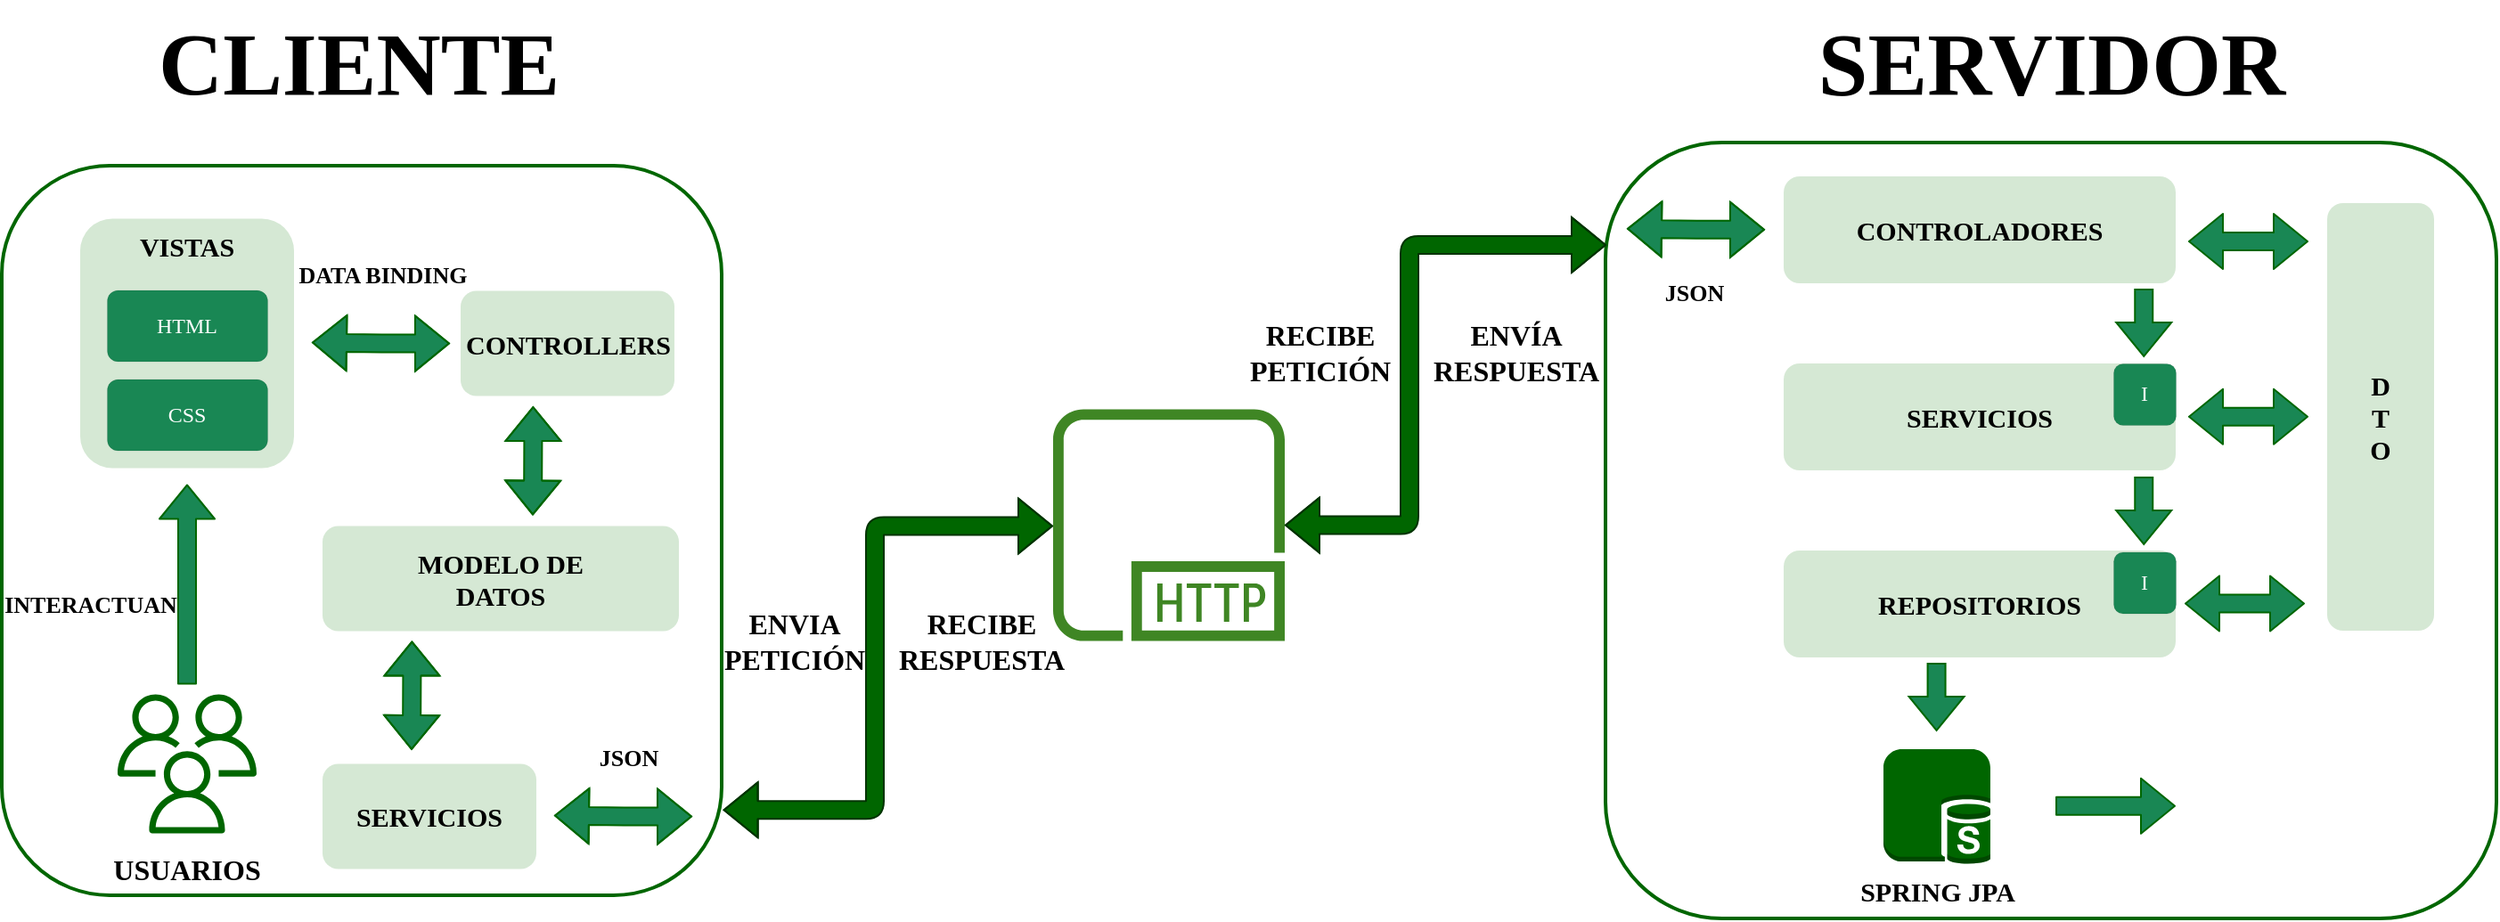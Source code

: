 <mxfile version="21.3.2" type="device">
  <diagram name="Página-1" id="pJPHBPOr2bD-LPC566t_">
    <mxGraphModel dx="763" dy="385" grid="1" gridSize="10" guides="1" tooltips="1" connect="1" arrows="1" fold="1" page="1" pageScale="1" pageWidth="827" pageHeight="1169" math="0" shadow="0">
      <root>
        <mxCell id="0" />
        <mxCell id="1" parent="0" />
        <mxCell id="ybBPUuu3D002XB6l_ydY-14" value="" style="rounded=1;whiteSpace=wrap;html=1;fillColor=none;fontFamily=Titillium Web;fontSource=https%3A%2F%2Ffonts.googleapis.com%2Fcss%3Ffamily%3DTitillium%2BWeb;perimeterSpacing=0;strokeColor=#006600;shadow=0;glass=0;strokeWidth=2;" vertex="1" parent="1">
          <mxGeometry x="930" y="110" width="500" height="435.5" as="geometry" />
        </mxCell>
        <mxCell id="ybBPUuu3D002XB6l_ydY-43" style="edgeStyle=orthogonalEdgeStyle;rounded=1;orthogonalLoop=1;jettySize=auto;html=1;shape=flexArrow;strokeColor=#003300;startArrow=block;fillColor=#006600;shadow=0;fillStyle=solid;gradientColor=none;exitX=1.002;exitY=0.883;exitDx=0;exitDy=0;exitPerimeter=0;" edge="1" parent="1" source="ybBPUuu3D002XB6l_ydY-13" target="ybBPUuu3D002XB6l_ydY-23">
          <mxGeometry relative="1" as="geometry">
            <mxPoint x="450" y="475.25" as="sourcePoint" />
            <mxPoint x="600" y="475.25" as="targetPoint" />
            <Array as="points">
              <mxPoint x="520" y="484.25" />
              <mxPoint x="520" y="325.25" />
            </Array>
          </mxGeometry>
        </mxCell>
        <mxCell id="ybBPUuu3D002XB6l_ydY-13" value="" style="rounded=1;whiteSpace=wrap;html=1;fillColor=none;fontFamily=Titillium Web;fontSource=https%3A%2F%2Ffonts.googleapis.com%2Fcss%3Ffamily%3DTitillium%2BWeb;shadow=0;glass=0;strokeColor=#006600;strokeWidth=2;" vertex="1" parent="1">
          <mxGeometry x="30" y="123" width="404" height="409.5" as="geometry" />
        </mxCell>
        <mxCell id="ybBPUuu3D002XB6l_ydY-57" style="edgeStyle=orthogonalEdgeStyle;rounded=0;orthogonalLoop=1;jettySize=auto;html=1;entryX=0.5;entryY=0;entryDx=0;entryDy=0;shape=flexArrow;strokeColor=#006600;fillColor=#198754;" edge="1" parent="1">
          <mxGeometry relative="1" as="geometry">
            <mxPoint x="1232.13" y="192" as="sourcePoint" />
            <mxPoint x="1232.13" y="230.5" as="targetPoint" />
          </mxGeometry>
        </mxCell>
        <mxCell id="ybBPUuu3D002XB6l_ydY-1" value="CONTROLADORES" style="rounded=1;whiteSpace=wrap;html=1;fontFamily=Titillium Web;fontSource=https%3A%2F%2Ffonts.googleapis.com%2Fcss%3Ffamily%3DTitillium%2BWeb;fontSize=15;fillColor=#d5e8d4;strokeColor=none;fontStyle=1;" vertex="1" parent="1">
          <mxGeometry x="1030" y="129" width="220" height="60" as="geometry" />
        </mxCell>
        <mxCell id="ybBPUuu3D002XB6l_ydY-2" value="SERVICIOS" style="rounded=1;whiteSpace=wrap;html=1;fontFamily=Titillium Web;fontSource=https%3A%2F%2Ffonts.googleapis.com%2Fcss%3Ffamily%3DTitillium%2BWeb;fontSize=15;fillColor=#d5e8d4;strokeColor=none;fontStyle=1;" vertex="1" parent="1">
          <mxGeometry x="1030" y="234" width="220" height="60" as="geometry" />
        </mxCell>
        <mxCell id="ybBPUuu3D002XB6l_ydY-3" value="REPOSITORIOS" style="rounded=1;whiteSpace=wrap;html=1;fontFamily=Titillium Web;fontSource=https%3A%2F%2Ffonts.googleapis.com%2Fcss%3Ffamily%3DTitillium%2BWeb;fontSize=15;fillColor=#d5e8d4;strokeColor=none;fontStyle=1;" vertex="1" parent="1">
          <mxGeometry x="1030" y="339" width="220" height="60" as="geometry" />
        </mxCell>
        <mxCell id="ybBPUuu3D002XB6l_ydY-5" value="D&lt;br&gt;T&lt;br&gt;O" style="rounded=1;whiteSpace=wrap;html=1;fontFamily=Titillium Web;fontSource=https%3A%2F%2Ffonts.googleapis.com%2Fcss%3Ffamily%3DTitillium%2BWeb;fontSize=15;fillColor=#d5e8d4;strokeColor=none;fontStyle=1;" vertex="1" parent="1">
          <mxGeometry x="1335" y="144" width="60" height="240" as="geometry" />
        </mxCell>
        <mxCell id="ybBPUuu3D002XB6l_ydY-7" value="" style="shape=image;html=1;verticalAlign=middle;verticalLabelPosition=bottom;labelBackgroundColor=#ffffff;imageAspect=0;aspect=fixed;image=https://cdn1.iconfinder.com/data/icons/heroicons-solid/20/database-128.png;fontFamily=Titillium Web;fontSource=https%3A%2F%2Ffonts.googleapis.com%2Fcss%3Ffamily%3DTitillium%2BWeb;fontSize=15;fillColor=#d5e8d4;strokeColor=none;rounded=1;fontStyle=1;imageBorder=none;imageBackground=none;" vertex="1" parent="1">
          <mxGeometry x="1261" y="404.5" width="128" height="128" as="geometry" />
        </mxCell>
        <mxCell id="ybBPUuu3D002XB6l_ydY-26" style="edgeStyle=orthogonalEdgeStyle;rounded=1;orthogonalLoop=1;jettySize=auto;html=1;entryX=0;entryY=0.5;entryDx=0;entryDy=0;strokeColor=#006600;fontColor=#198754;fillColor=#198754;shape=flexArrow;startArrow=block;" edge="1" parent="1">
          <mxGeometry relative="1" as="geometry">
            <mxPoint x="204" y="222.25" as="sourcePoint" />
            <mxPoint x="281.5" y="222.75" as="targetPoint" />
          </mxGeometry>
        </mxCell>
        <mxCell id="ybBPUuu3D002XB6l_ydY-8" value="VISTAS" style="rounded=1;whiteSpace=wrap;html=1;verticalAlign=top;fontFamily=Titillium Web;fontSource=https%3A%2F%2Ffonts.googleapis.com%2Fcss%3Ffamily%3DTitillium%2BWeb;fontStyle=1;fontSize=15;fillColor=#d5e8d4;strokeColor=none;" vertex="1" parent="1">
          <mxGeometry x="74" y="152.75" width="120" height="140" as="geometry" />
        </mxCell>
        <mxCell id="ybBPUuu3D002XB6l_ydY-9" value="HTML" style="rounded=1;whiteSpace=wrap;html=1;fontFamily=Titillium Web;fontSource=https%3A%2F%2Ffonts.googleapis.com%2Fcss%3Ffamily%3DTitillium%2BWeb;gradientColor=none;fillColor=#198754;strokeWidth=0;fontColor=#FFFFFF;" vertex="1" parent="1">
          <mxGeometry x="89" y="192.75" width="90" height="40" as="geometry" />
        </mxCell>
        <mxCell id="ybBPUuu3D002XB6l_ydY-10" value="CSS" style="rounded=1;whiteSpace=wrap;html=1;fontFamily=Titillium Web;fontSource=https%3A%2F%2Ffonts.googleapis.com%2Fcss%3Ffamily%3DTitillium%2BWeb;gradientColor=none;fillColor=#198754;strokeWidth=0;fontColor=#FFFFFF;" vertex="1" parent="1">
          <mxGeometry x="89" y="242.75" width="90" height="40" as="geometry" />
        </mxCell>
        <mxCell id="ybBPUuu3D002XB6l_ydY-28" style="edgeStyle=orthogonalEdgeStyle;rounded=1;orthogonalLoop=1;jettySize=auto;html=1;entryX=0.5;entryY=1;entryDx=0;entryDy=0;shape=flexArrow;fontColor=#198754;strokeColor=#006600;fillColor=#198754;" edge="1" parent="1">
          <mxGeometry relative="1" as="geometry">
            <mxPoint x="134" y="414.25" as="sourcePoint" />
            <mxPoint x="134" y="301.75" as="targetPoint" />
          </mxGeometry>
        </mxCell>
        <mxCell id="ybBPUuu3D002XB6l_ydY-11" value="" style="outlineConnect=0;fontColor=#232F3E;gradientColor=none;fillColor=#006600;strokeColor=none;dashed=0;verticalLabelPosition=bottom;verticalAlign=top;align=center;html=1;fontSize=12;fontStyle=0;aspect=fixed;pointerEvents=1;shape=mxgraph.aws4.users;fontFamily=Titillium Web;fontSource=https%3A%2F%2Ffonts.googleapis.com%2Fcss%3Ffamily%3DTitillium%2BWeb;" vertex="1" parent="1">
          <mxGeometry x="95" y="419.75" width="78" height="78" as="geometry" />
        </mxCell>
        <mxCell id="ybBPUuu3D002XB6l_ydY-12" value="ENVIA PETICIÓN" style="text;html=1;strokeColor=none;fillColor=none;align=center;verticalAlign=middle;whiteSpace=wrap;rounded=0;fontFamily=Titillium Web;fontSource=https%3A%2F%2Ffonts.googleapis.com%2Fcss%3Ffamily%3DTitillium%2BWeb;fontStyle=1;fontSize=16;" vertex="1" parent="1">
          <mxGeometry x="445" y="374.5" width="60" height="30" as="geometry" />
        </mxCell>
        <mxCell id="ybBPUuu3D002XB6l_ydY-39" style="edgeStyle=orthogonalEdgeStyle;rounded=1;orthogonalLoop=1;jettySize=auto;html=1;shape=flexArrow;strokeColor=#006600;startArrow=block;fontColor=#198754;fillColor=#198754;exitX=0.364;exitY=0.962;exitDx=0;exitDy=0;exitPerimeter=0;" edge="1" parent="1">
          <mxGeometry relative="1" as="geometry">
            <mxPoint x="328.18" y="258.008" as="sourcePoint" />
            <mxPoint x="328" y="319.25" as="targetPoint" />
            <Array as="points">
              <mxPoint x="328" y="278.25" />
            </Array>
          </mxGeometry>
        </mxCell>
        <mxCell id="ybBPUuu3D002XB6l_ydY-15" value="CONTROLLERS" style="rounded=1;whiteSpace=wrap;html=1;verticalAlign=middle;fontFamily=Titillium Web;fontSource=https%3A%2F%2Ffonts.googleapis.com%2Fcss%3Ffamily%3DTitillium%2BWeb;fontSize=15;fillColor=#d5e8d4;strokeColor=none;fontStyle=1;" vertex="1" parent="1">
          <mxGeometry x="287.5" y="193.25" width="120" height="59" as="geometry" />
        </mxCell>
        <mxCell id="ybBPUuu3D002XB6l_ydY-18" value="MODELO DE &lt;br&gt;DATOS" style="rounded=1;whiteSpace=wrap;html=1;verticalAlign=middle;fontFamily=Titillium Web;fontSource=https%3A%2F%2Ffonts.googleapis.com%2Fcss%3Ffamily%3DTitillium%2BWeb;fontSize=15;fillColor=#d5e8d4;strokeColor=none;fontStyle=1;" vertex="1" parent="1">
          <mxGeometry x="210" y="325.25" width="200" height="59" as="geometry" />
        </mxCell>
        <mxCell id="ybBPUuu3D002XB6l_ydY-19" value="SERVICIOS" style="rounded=1;whiteSpace=wrap;html=1;verticalAlign=middle;fontFamily=Titillium Web;fontSource=https%3A%2F%2Ffonts.googleapis.com%2Fcss%3Ffamily%3DTitillium%2BWeb;fontSize=15;fillColor=#d5e8d4;strokeColor=none;fontStyle=1;" vertex="1" parent="1">
          <mxGeometry x="210" y="458.75" width="120" height="59" as="geometry" />
        </mxCell>
        <mxCell id="ybBPUuu3D002XB6l_ydY-23" value="" style="outlineConnect=0;fontColor=#232F3E;gradientColor=none;fillColor=#3F8624;strokeColor=none;dashed=0;verticalLabelPosition=bottom;verticalAlign=top;align=center;html=1;fontSize=12;fontStyle=0;aspect=fixed;pointerEvents=1;shape=mxgraph.aws4.http_protocol;fontFamily=Titillium Web;fontSource=https%3A%2F%2Ffonts.googleapis.com%2Fcss%3Ffamily%3DTitillium%2BWeb;" vertex="1" parent="1">
          <mxGeometry x="620" y="259.75" width="130" height="130" as="geometry" />
        </mxCell>
        <mxCell id="ybBPUuu3D002XB6l_ydY-24" style="edgeStyle=orthogonalEdgeStyle;rounded=0;orthogonalLoop=1;jettySize=auto;html=1;exitX=0.5;exitY=1;exitDx=0;exitDy=0;fontFamily=Titillium Web;fontSource=https%3A%2F%2Ffonts.googleapis.com%2Fcss%3Ffamily%3DTitillium%2BWeb;" edge="1" parent="1" source="ybBPUuu3D002XB6l_ydY-18" target="ybBPUuu3D002XB6l_ydY-18">
          <mxGeometry relative="1" as="geometry" />
        </mxCell>
        <mxCell id="ybBPUuu3D002XB6l_ydY-40" style="edgeStyle=orthogonalEdgeStyle;rounded=1;orthogonalLoop=1;jettySize=auto;html=1;shape=flexArrow;strokeColor=#006600;startArrow=block;fontColor=#198754;fillColor=#198754;exitX=0.364;exitY=0.962;exitDx=0;exitDy=0;exitPerimeter=0;" edge="1" parent="1">
          <mxGeometry relative="1" as="geometry">
            <mxPoint x="260.18" y="389.748" as="sourcePoint" />
            <mxPoint x="260" y="450.99" as="targetPoint" />
            <Array as="points">
              <mxPoint x="260" y="409.99" />
            </Array>
          </mxGeometry>
        </mxCell>
        <mxCell id="ybBPUuu3D002XB6l_ydY-41" style="edgeStyle=orthogonalEdgeStyle;rounded=1;orthogonalLoop=1;jettySize=auto;html=1;entryX=0;entryY=0.5;entryDx=0;entryDy=0;strokeColor=#006600;fontColor=#198754;fillColor=#198754;shape=flexArrow;startArrow=block;" edge="1" parent="1">
          <mxGeometry relative="1" as="geometry">
            <mxPoint x="340" y="487.77" as="sourcePoint" />
            <mxPoint x="417.5" y="488.27" as="targetPoint" />
          </mxGeometry>
        </mxCell>
        <mxCell id="ybBPUuu3D002XB6l_ydY-44" style="edgeStyle=orthogonalEdgeStyle;rounded=1;orthogonalLoop=1;jettySize=auto;html=1;shape=flexArrow;strokeColor=#003300;startArrow=block;fillColor=#006600;shadow=0;fillStyle=solid;gradientColor=none;entryX=0.001;entryY=0.132;entryDx=0;entryDy=0;entryPerimeter=0;" edge="1" parent="1" source="ybBPUuu3D002XB6l_ydY-23" target="ybBPUuu3D002XB6l_ydY-14">
          <mxGeometry relative="1" as="geometry">
            <mxPoint x="760" y="324.49" as="sourcePoint" />
            <mxPoint x="860" y="205.25" as="targetPoint" />
            <Array as="points">
              <mxPoint x="820" y="325.25" />
              <mxPoint x="820" y="167.25" />
            </Array>
          </mxGeometry>
        </mxCell>
        <mxCell id="ybBPUuu3D002XB6l_ydY-45" value="RECIBE PETICIÓN" style="text;html=1;strokeColor=none;fillColor=none;align=center;verticalAlign=middle;whiteSpace=wrap;rounded=0;fontFamily=Titillium Web;fontSource=https%3A%2F%2Ffonts.googleapis.com%2Fcss%3Ffamily%3DTitillium%2BWeb;fontStyle=1;fontSize=16;" vertex="1" parent="1">
          <mxGeometry x="740" y="212.75" width="60" height="30" as="geometry" />
        </mxCell>
        <mxCell id="ybBPUuu3D002XB6l_ydY-46" value="ENVÍA RESPUESTA" style="text;html=1;strokeColor=none;fillColor=none;align=center;verticalAlign=middle;whiteSpace=wrap;rounded=0;fontFamily=Titillium Web;fontSource=https%3A%2F%2Ffonts.googleapis.com%2Fcss%3Ffamily%3DTitillium%2BWeb;fontStyle=1;fontSize=16;" vertex="1" parent="1">
          <mxGeometry x="830" y="212.75" width="100" height="30" as="geometry" />
        </mxCell>
        <mxCell id="ybBPUuu3D002XB6l_ydY-47" value="RECIBE RESPUESTA" style="text;html=1;strokeColor=none;fillColor=none;align=center;verticalAlign=middle;whiteSpace=wrap;rounded=0;fontFamily=Titillium Web;fontSource=https%3A%2F%2Ffonts.googleapis.com%2Fcss%3Ffamily%3DTitillium%2BWeb;fontStyle=1;fontSize=16;" vertex="1" parent="1">
          <mxGeometry x="530" y="374.5" width="100" height="30" as="geometry" />
        </mxCell>
        <mxCell id="ybBPUuu3D002XB6l_ydY-48" value="USUARIOS" style="text;html=1;strokeColor=none;fillColor=none;align=center;verticalAlign=middle;whiteSpace=wrap;rounded=0;fontFamily=Titillium Web;fontSource=https%3A%2F%2Ffonts.googleapis.com%2Fcss%3Ffamily%3DTitillium%2BWeb;fontStyle=1;fontSize=16;" vertex="1" parent="1">
          <mxGeometry x="84" y="502.5" width="100" height="30" as="geometry" />
        </mxCell>
        <mxCell id="ybBPUuu3D002XB6l_ydY-49" value="DATA BINDING" style="text;html=1;strokeColor=none;fillColor=none;align=center;verticalAlign=middle;whiteSpace=wrap;rounded=0;fontFamily=Titillium Web;fontSource=https%3A%2F%2Ffonts.googleapis.com%2Fcss%3Ffamily%3DTitillium%2BWeb;fontStyle=1;fontSize=13;" vertex="1" parent="1">
          <mxGeometry x="194" y="169.25" width="100" height="30" as="geometry" />
        </mxCell>
        <mxCell id="ybBPUuu3D002XB6l_ydY-51" value="I" style="rounded=1;whiteSpace=wrap;html=1;fontFamily=Titillium Web;fontSource=https%3A%2F%2Ffonts.googleapis.com%2Fcss%3Ffamily%3DTitillium%2BWeb;gradientColor=none;fillColor=#198754;strokeWidth=0;fontColor=#FFFFFF;" vertex="1" parent="1">
          <mxGeometry x="1215" y="234" width="35" height="34.5" as="geometry" />
        </mxCell>
        <mxCell id="ybBPUuu3D002XB6l_ydY-52" value="I" style="rounded=1;whiteSpace=wrap;html=1;fontFamily=Titillium Web;fontSource=https%3A%2F%2Ffonts.googleapis.com%2Fcss%3Ffamily%3DTitillium%2BWeb;gradientColor=none;fillColor=#198754;strokeWidth=0;fontColor=#FFFFFF;" vertex="1" parent="1">
          <mxGeometry x="1215" y="339.75" width="35" height="34.5" as="geometry" />
        </mxCell>
        <mxCell id="ybBPUuu3D002XB6l_ydY-54" style="edgeStyle=orthogonalEdgeStyle;rounded=1;orthogonalLoop=1;jettySize=auto;html=1;strokeColor=#006600;fontColor=#198754;fillColor=#198754;shape=flexArrow;startArrow=block;" edge="1" parent="1">
          <mxGeometry relative="1" as="geometry">
            <mxPoint x="1257" y="165.5" as="sourcePoint" />
            <mxPoint x="1324.5" y="165.5" as="targetPoint" />
          </mxGeometry>
        </mxCell>
        <mxCell id="ybBPUuu3D002XB6l_ydY-55" style="edgeStyle=orthogonalEdgeStyle;rounded=1;orthogonalLoop=1;jettySize=auto;html=1;strokeColor=#006600;fontColor=#198754;fillColor=#198754;shape=flexArrow;startArrow=block;" edge="1" parent="1">
          <mxGeometry relative="1" as="geometry">
            <mxPoint x="1257" y="263.86" as="sourcePoint" />
            <mxPoint x="1324.5" y="263.86" as="targetPoint" />
          </mxGeometry>
        </mxCell>
        <mxCell id="ybBPUuu3D002XB6l_ydY-56" style="edgeStyle=orthogonalEdgeStyle;rounded=1;orthogonalLoop=1;jettySize=auto;html=1;strokeColor=#006600;fontColor=#198754;fillColor=#198754;shape=flexArrow;startArrow=block;" edge="1" parent="1">
          <mxGeometry relative="1" as="geometry">
            <mxPoint x="1255" y="368.71" as="sourcePoint" />
            <mxPoint x="1322.5" y="368.71" as="targetPoint" />
          </mxGeometry>
        </mxCell>
        <mxCell id="ybBPUuu3D002XB6l_ydY-58" style="edgeStyle=orthogonalEdgeStyle;rounded=0;orthogonalLoop=1;jettySize=auto;html=1;entryX=0.5;entryY=0;entryDx=0;entryDy=0;shape=flexArrow;strokeColor=#006600;fillColor=#198754;" edge="1" parent="1">
          <mxGeometry relative="1" as="geometry">
            <mxPoint x="1232.13" y="297.5" as="sourcePoint" />
            <mxPoint x="1232.13" y="336" as="targetPoint" />
          </mxGeometry>
        </mxCell>
        <mxCell id="ybBPUuu3D002XB6l_ydY-59" value="SPRING JPA" style="outlineConnect=0;dashed=0;verticalLabelPosition=bottom;verticalAlign=top;align=center;html=1;shape=mxgraph.aws3.sql_slave;fillColor=#006600;gradientColor=none;fontFamily=Titillium Web;fontSource=https%3A%2F%2Ffonts.googleapis.com%2Fcss%3Ffamily%3DTitillium%2BWeb;fontSize=15;fontStyle=1" vertex="1" parent="1">
          <mxGeometry x="1086" y="450.51" width="59.99" height="64.49" as="geometry" />
        </mxCell>
        <mxCell id="ybBPUuu3D002XB6l_ydY-60" style="edgeStyle=orthogonalEdgeStyle;rounded=0;orthogonalLoop=1;jettySize=auto;html=1;entryX=0.5;entryY=0;entryDx=0;entryDy=0;shape=flexArrow;strokeColor=#006600;fillColor=#198754;" edge="1" parent="1">
          <mxGeometry relative="1" as="geometry">
            <mxPoint x="1115.79" y="402" as="sourcePoint" />
            <mxPoint x="1115.79" y="440.5" as="targetPoint" />
          </mxGeometry>
        </mxCell>
        <mxCell id="ybBPUuu3D002XB6l_ydY-61" style="edgeStyle=orthogonalEdgeStyle;rounded=1;orthogonalLoop=1;jettySize=auto;html=1;strokeColor=#006600;fontColor=#198754;fillColor=#198754;shape=flexArrow;startArrow=none;startFill=0;" edge="1" parent="1">
          <mxGeometry relative="1" as="geometry">
            <mxPoint x="1182.5" y="482.4" as="sourcePoint" />
            <mxPoint x="1250" y="482.4" as="targetPoint" />
          </mxGeometry>
        </mxCell>
        <mxCell id="ybBPUuu3D002XB6l_ydY-62" style="edgeStyle=orthogonalEdgeStyle;rounded=1;orthogonalLoop=1;jettySize=auto;html=1;entryX=0;entryY=0.5;entryDx=0;entryDy=0;strokeColor=#006600;fontColor=#198754;fillColor=#198754;shape=flexArrow;startArrow=block;" edge="1" parent="1">
          <mxGeometry relative="1" as="geometry">
            <mxPoint x="942" y="158.38" as="sourcePoint" />
            <mxPoint x="1019.5" y="158.88" as="targetPoint" />
          </mxGeometry>
        </mxCell>
        <mxCell id="ybBPUuu3D002XB6l_ydY-63" value="INTERACTUAN" style="text;html=1;strokeColor=none;fillColor=none;align=center;verticalAlign=middle;whiteSpace=wrap;rounded=0;fontFamily=Titillium Web;fontSource=https%3A%2F%2Ffonts.googleapis.com%2Fcss%3Ffamily%3DTitillium%2BWeb;fontStyle=1;fontSize=13;" vertex="1" parent="1">
          <mxGeometry x="30" y="353" width="100" height="31" as="geometry" />
        </mxCell>
        <mxCell id="ybBPUuu3D002XB6l_ydY-67" value="CLIENTE" style="text;html=1;align=center;verticalAlign=middle;resizable=0;points=[];autosize=1;strokeColor=none;fillColor=none;fontFamily=Titillium Web;fontSource=https%3A%2F%2Ffonts.googleapis.com%2Fcss%3Ffamily%3DTitillium%2BWeb;fontSize=50;fontStyle=1" vertex="1" parent="1">
          <mxGeometry x="130" y="30" width="200" height="70" as="geometry" />
        </mxCell>
        <mxCell id="ybBPUuu3D002XB6l_ydY-71" value="SERVIDOR" style="text;html=1;align=center;verticalAlign=middle;resizable=0;points=[];autosize=1;strokeColor=none;fillColor=none;fontFamily=Titillium Web;fontSource=https%3A%2F%2Ffonts.googleapis.com%2Fcss%3Ffamily%3DTitillium%2BWeb;fontSize=50;fontStyle=1" vertex="1" parent="1">
          <mxGeometry x="1055" y="30" width="250" height="70" as="geometry" />
        </mxCell>
        <mxCell id="ybBPUuu3D002XB6l_ydY-72" value="JSON" style="text;html=1;strokeColor=none;fillColor=none;align=center;verticalAlign=middle;whiteSpace=wrap;rounded=0;fontFamily=Titillium Web;fontSource=https%3A%2F%2Ffonts.googleapis.com%2Fcss%3Ffamily%3DTitillium%2BWeb;fontStyle=1;fontSize=13;" vertex="1" parent="1">
          <mxGeometry x="354" y="440" width="56" height="30" as="geometry" />
        </mxCell>
        <mxCell id="ybBPUuu3D002XB6l_ydY-73" value="JSON" style="text;html=1;strokeColor=none;fillColor=none;align=center;verticalAlign=middle;whiteSpace=wrap;rounded=0;fontFamily=Titillium Web;fontSource=https%3A%2F%2Ffonts.googleapis.com%2Fcss%3Ffamily%3DTitillium%2BWeb;fontStyle=1;fontSize=13;" vertex="1" parent="1">
          <mxGeometry x="952" y="179" width="56" height="30" as="geometry" />
        </mxCell>
      </root>
    </mxGraphModel>
  </diagram>
</mxfile>

